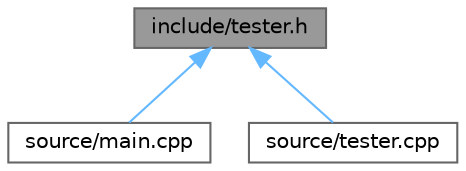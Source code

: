 digraph "include/tester.h"
{
 // LATEX_PDF_SIZE
  bgcolor="transparent";
  edge [fontname=Helvetica,fontsize=10,labelfontname=Helvetica,labelfontsize=10];
  node [fontname=Helvetica,fontsize=10,shape=box,height=0.2,width=0.4];
  Node1 [id="Node000001",label="include/tester.h",height=0.2,width=0.4,color="gray40", fillcolor="grey60", style="filled", fontcolor="black",tooltip="file contains functions and structures for running unit-tests"];
  Node1 -> Node2 [id="edge1_Node000001_Node000002",dir="back",color="steelblue1",style="solid",tooltip=" "];
  Node2 [id="Node000002",label="source/main.cpp",height=0.2,width=0.4,color="grey40", fillcolor="white", style="filled",URL="$main_8cpp.html",tooltip="main file of all program"];
  Node1 -> Node3 [id="edge2_Node000001_Node000003",dir="back",color="steelblue1",style="solid",tooltip=" "];
  Node3 [id="Node000003",label="source/tester.cpp",height=0.2,width=0.4,color="grey40", fillcolor="white", style="filled",URL="$tester_8cpp.html",tooltip="file is responsible for running unit tests"];
}
